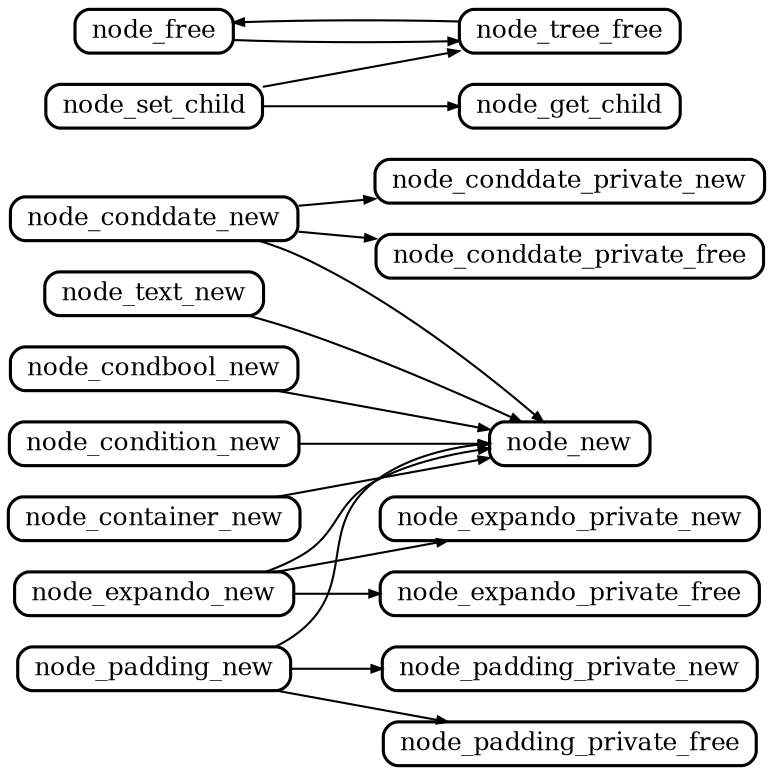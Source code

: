 digraph callgraph {
	graph [
		rankdir="LR"
		nodesep="0.2"
		ranksep="0.5"
		compound="true"
	]

	node [
		shape="Mrecord"
		fontsize="12"
		fillcolor="#ffffff"
		style="filled"
		height="0.2"
		penwidth="1.5"
		color="black"
	]

	edge [
		penwidth="1.0"
		arrowsize="0.5"
	]

	node [ fillcolor="#ffffff" ]
	node_condbool_new  -> node_new
	node_conddate_new  -> node_conddate_private_free
	node_conddate_new  -> node_conddate_private_new
	node_conddate_new  -> node_new
	node_condition_new -> node_new
	node_container_new -> node_new
	node_expando_new   -> node_expando_private_free
	node_expando_new   -> node_expando_private_new
	node_expando_new   -> node_new
	node_free          -> node_tree_free
	node_padding_new   -> node_new
	node_padding_new   -> node_padding_private_free
	node_padding_new   -> node_padding_private_new
	node_set_child     -> node_get_child
	node_set_child     -> node_tree_free
	node_text_new      -> node_new
	node_tree_free     -> node_free

}
